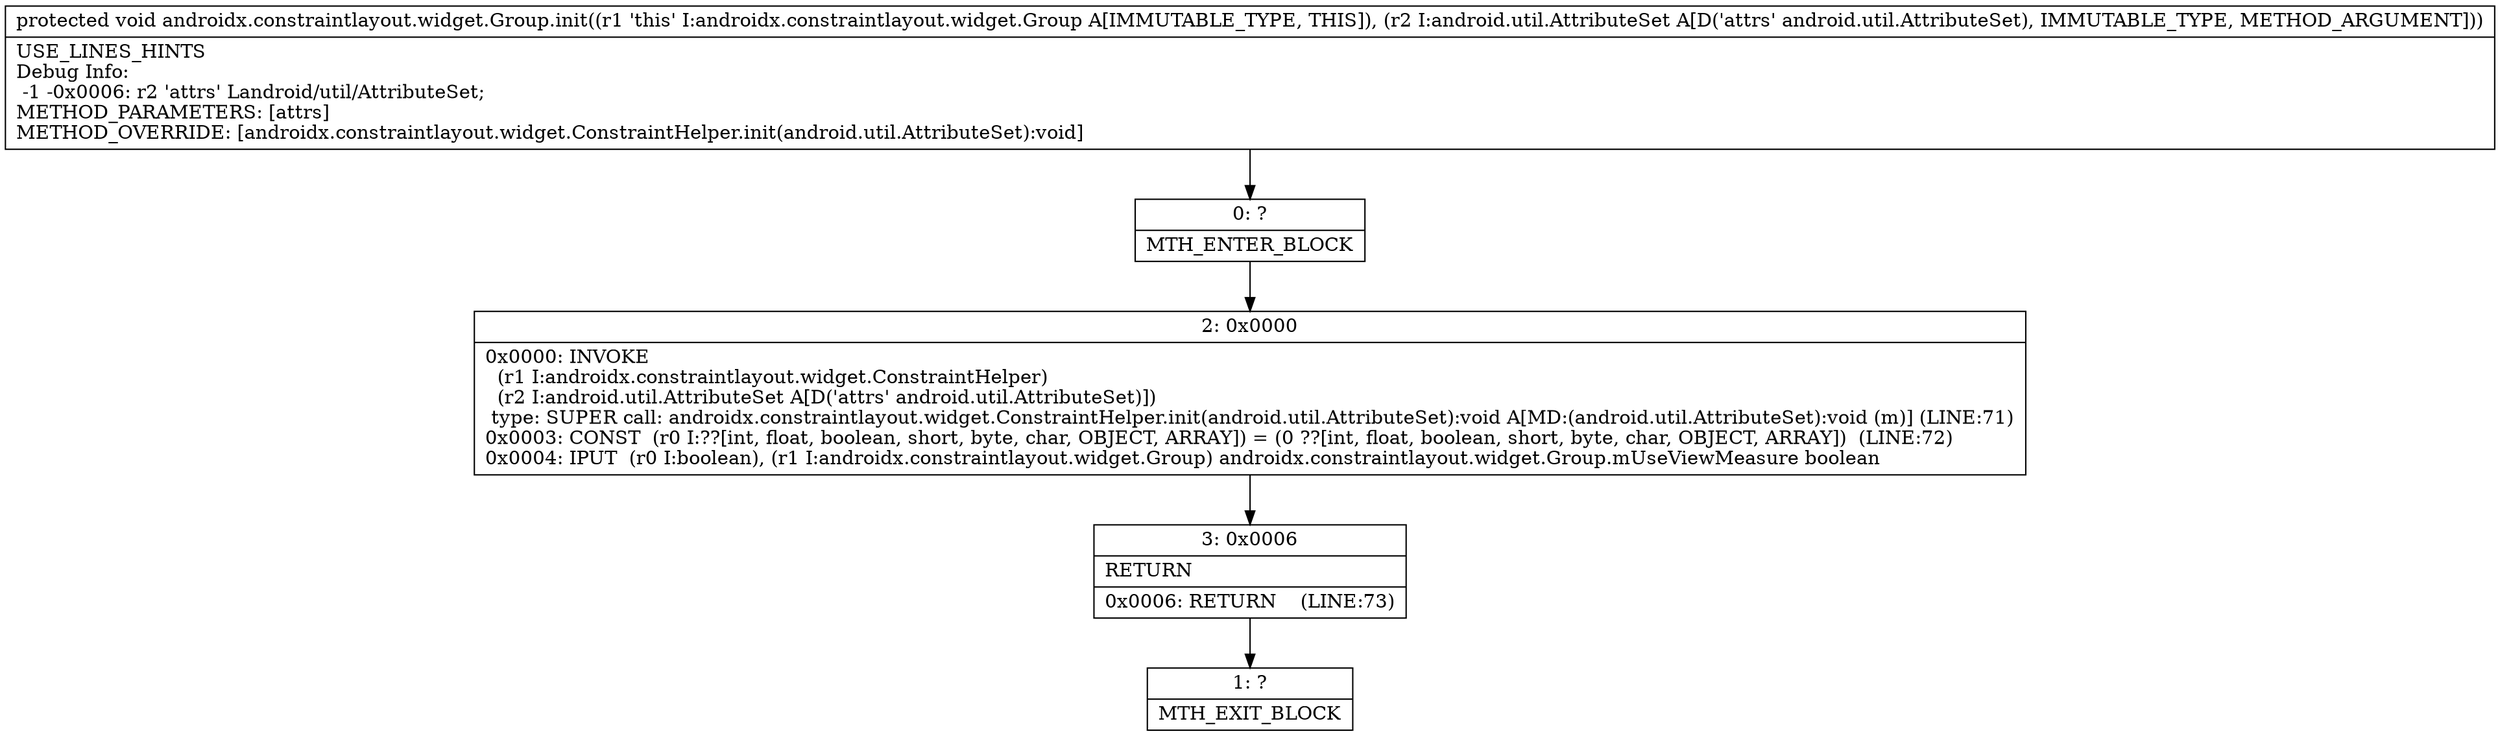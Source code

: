 digraph "CFG forandroidx.constraintlayout.widget.Group.init(Landroid\/util\/AttributeSet;)V" {
Node_0 [shape=record,label="{0\:\ ?|MTH_ENTER_BLOCK\l}"];
Node_2 [shape=record,label="{2\:\ 0x0000|0x0000: INVOKE  \l  (r1 I:androidx.constraintlayout.widget.ConstraintHelper)\l  (r2 I:android.util.AttributeSet A[D('attrs' android.util.AttributeSet)])\l type: SUPER call: androidx.constraintlayout.widget.ConstraintHelper.init(android.util.AttributeSet):void A[MD:(android.util.AttributeSet):void (m)] (LINE:71)\l0x0003: CONST  (r0 I:??[int, float, boolean, short, byte, char, OBJECT, ARRAY]) = (0 ??[int, float, boolean, short, byte, char, OBJECT, ARRAY])  (LINE:72)\l0x0004: IPUT  (r0 I:boolean), (r1 I:androidx.constraintlayout.widget.Group) androidx.constraintlayout.widget.Group.mUseViewMeasure boolean \l}"];
Node_3 [shape=record,label="{3\:\ 0x0006|RETURN\l|0x0006: RETURN    (LINE:73)\l}"];
Node_1 [shape=record,label="{1\:\ ?|MTH_EXIT_BLOCK\l}"];
MethodNode[shape=record,label="{protected void androidx.constraintlayout.widget.Group.init((r1 'this' I:androidx.constraintlayout.widget.Group A[IMMUTABLE_TYPE, THIS]), (r2 I:android.util.AttributeSet A[D('attrs' android.util.AttributeSet), IMMUTABLE_TYPE, METHOD_ARGUMENT]))  | USE_LINES_HINTS\lDebug Info:\l  \-1 \-0x0006: r2 'attrs' Landroid\/util\/AttributeSet;\lMETHOD_PARAMETERS: [attrs]\lMETHOD_OVERRIDE: [androidx.constraintlayout.widget.ConstraintHelper.init(android.util.AttributeSet):void]\l}"];
MethodNode -> Node_0;Node_0 -> Node_2;
Node_2 -> Node_3;
Node_3 -> Node_1;
}

